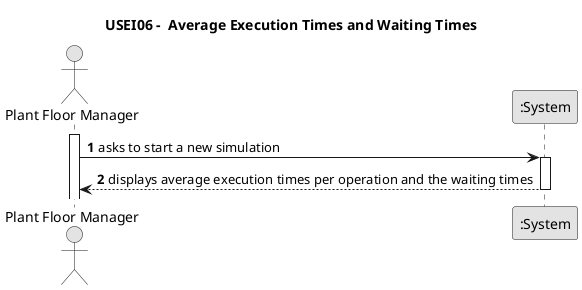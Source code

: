 @startuml
skinparam monochrome true
skinparam packageStyle rectangle
skinparam shadowing false

title USEI06 -  Average Execution Times and Waiting Times

autonumber

actor "Plant Floor Manager" as PFM
participant ":System" as System

activate PFM

    PFM -> System : asks to start a new simulation
    activate System

    System --> PFM : displays average execution times per operation and the waiting times
    deactivate System



@enduml
